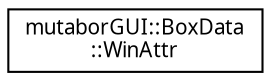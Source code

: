 digraph "Grafische Darstellung der Klassenhierarchie"
{
  edge [fontname="Sans",fontsize="10",labelfontname="Sans",labelfontsize="10"];
  node [fontname="Sans",fontsize="10",shape=record];
  rankdir="LR";
  Node0 [label="mutaborGUI::BoxData\l::WinAttr",height=0.2,width=0.4,color="black", fillcolor="white", style="filled",URL="$de/d37/structmutaborGUI_1_1BoxData_1_1WinAttr.html"];
}
